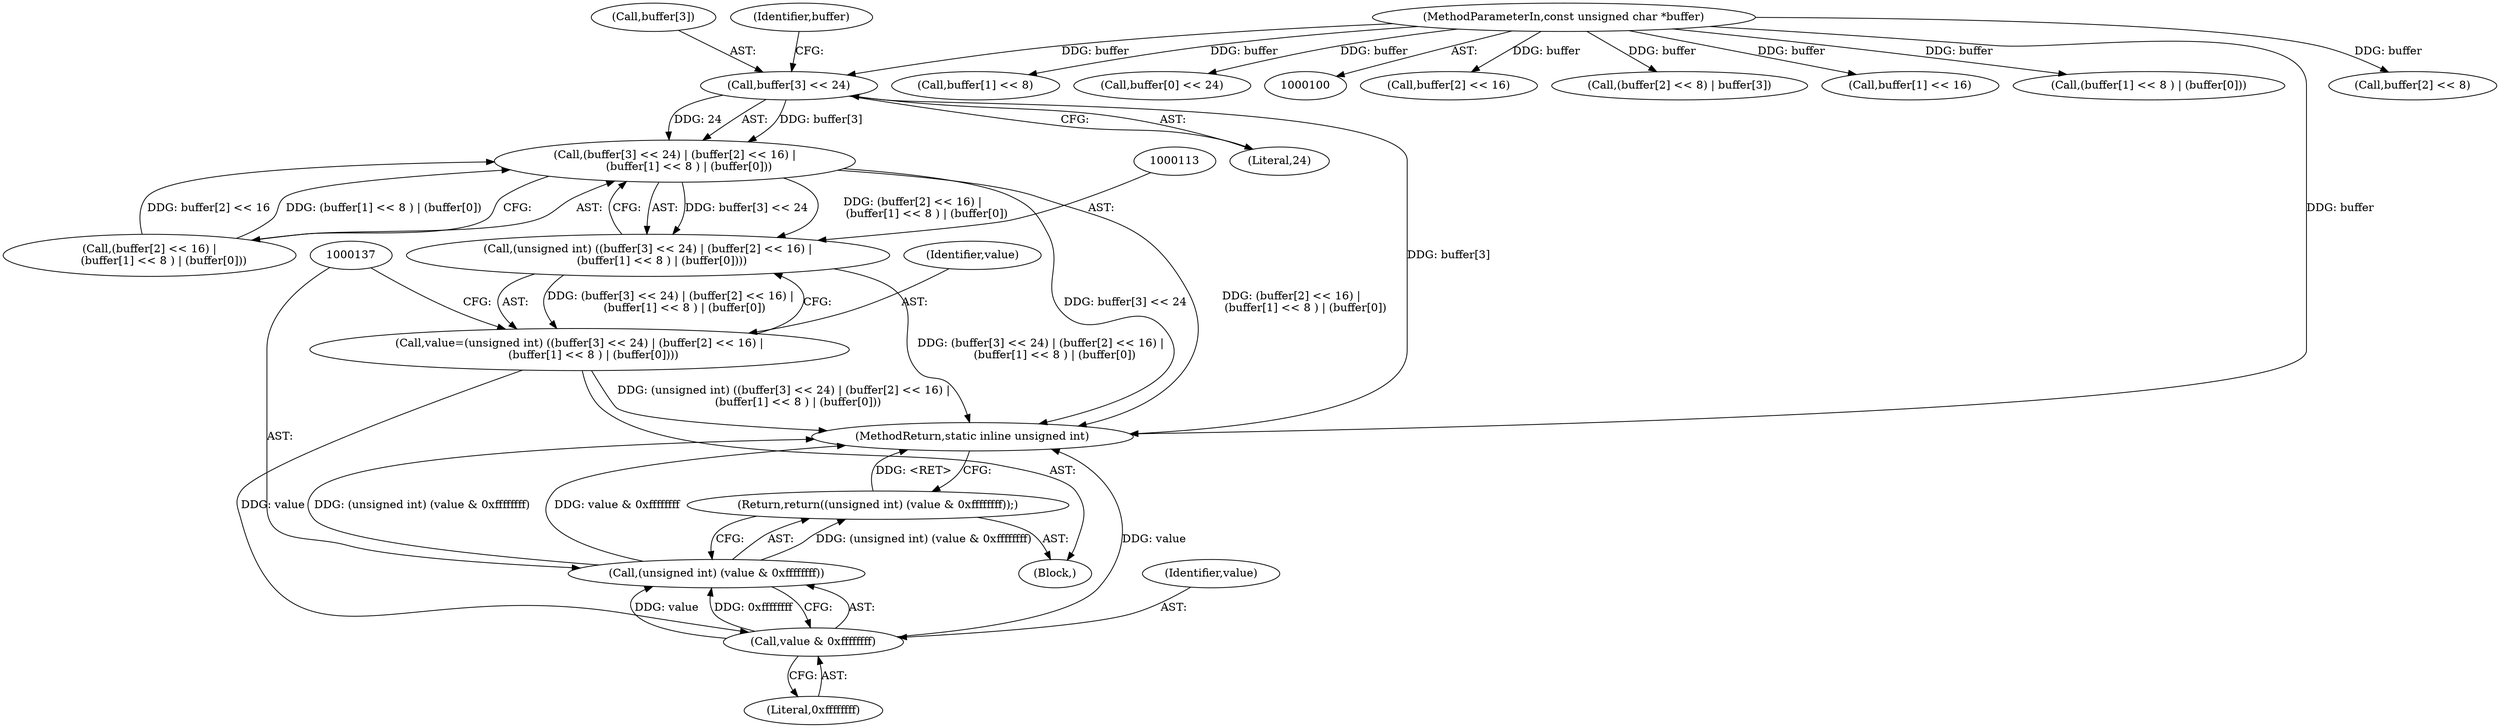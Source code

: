 digraph "1_ImageMagick_d8ab7f046587f2e9f734b687ba7e6e10147c294b_10@array" {
"1000115" [label="(Call,buffer[3] << 24)"];
"1000102" [label="(MethodParameterIn,const unsigned char *buffer)"];
"1000114" [label="(Call,(buffer[3] << 24) | (buffer[2] << 16) |\n        (buffer[1] << 8 ) | (buffer[0]))"];
"1000112" [label="(Call,(unsigned int) ((buffer[3] << 24) | (buffer[2] << 16) |\n        (buffer[1] << 8 ) | (buffer[0])))"];
"1000110" [label="(Call,value=(unsigned int) ((buffer[3] << 24) | (buffer[2] << 16) |\n        (buffer[1] << 8 ) | (buffer[0])))"];
"1000138" [label="(Call,value & 0xffffffff)"];
"1000136" [label="(Call,(unsigned int) (value & 0xffffffff))"];
"1000135" [label="(Return,return((unsigned int) (value & 0xffffffff));)"];
"1000109" [label="(Block,)"];
"1000116" [label="(Call,buffer[3])"];
"1000119" [label="(Literal,24)"];
"1000136" [label="(Call,(unsigned int) (value & 0xffffffff))"];
"1000121" [label="(Call,buffer[2] << 16)"];
"1000139" [label="(Identifier,value)"];
"1000110" [label="(Call,value=(unsigned int) ((buffer[3] << 24) | (buffer[2] << 16) |\n        (buffer[1] << 8 ) | (buffer[0])))"];
"1000140" [label="(Literal,0xffffffff)"];
"1000120" [label="(Call,(buffer[2] << 16) |\n        (buffer[1] << 8 ) | (buffer[0]))"];
"1000102" [label="(MethodParameterIn,const unsigned char *buffer)"];
"1000111" [label="(Identifier,value)"];
"1000135" [label="(Return,return((unsigned int) (value & 0xffffffff));)"];
"1000112" [label="(Call,(unsigned int) ((buffer[3] << 24) | (buffer[2] << 16) |\n        (buffer[1] << 8 ) | (buffer[0])))"];
"1000114" [label="(Call,(buffer[3] << 24) | (buffer[2] << 16) |\n        (buffer[1] << 8 ) | (buffer[0]))"];
"1000157" [label="(Call,(buffer[2] << 8) | buffer[3])"];
"1000138" [label="(Call,value & 0xffffffff)"];
"1000152" [label="(Call,buffer[1] << 16)"];
"1000126" [label="(Call,(buffer[1] << 8 ) | (buffer[0]))"];
"1000123" [label="(Identifier,buffer)"];
"1000115" [label="(Call,buffer[3] << 24)"];
"1000158" [label="(Call,buffer[2] << 8)"];
"1000127" [label="(Call,buffer[1] << 8)"];
"1000146" [label="(Call,buffer[0] << 24)"];
"1000172" [label="(MethodReturn,static inline unsigned int)"];
"1000115" -> "1000114"  [label="AST: "];
"1000115" -> "1000119"  [label="CFG: "];
"1000116" -> "1000115"  [label="AST: "];
"1000119" -> "1000115"  [label="AST: "];
"1000123" -> "1000115"  [label="CFG: "];
"1000115" -> "1000172"  [label="DDG: buffer[3]"];
"1000115" -> "1000114"  [label="DDG: buffer[3]"];
"1000115" -> "1000114"  [label="DDG: 24"];
"1000102" -> "1000115"  [label="DDG: buffer"];
"1000102" -> "1000100"  [label="AST: "];
"1000102" -> "1000172"  [label="DDG: buffer"];
"1000102" -> "1000121"  [label="DDG: buffer"];
"1000102" -> "1000127"  [label="DDG: buffer"];
"1000102" -> "1000126"  [label="DDG: buffer"];
"1000102" -> "1000146"  [label="DDG: buffer"];
"1000102" -> "1000152"  [label="DDG: buffer"];
"1000102" -> "1000158"  [label="DDG: buffer"];
"1000102" -> "1000157"  [label="DDG: buffer"];
"1000114" -> "1000112"  [label="AST: "];
"1000114" -> "1000120"  [label="CFG: "];
"1000120" -> "1000114"  [label="AST: "];
"1000112" -> "1000114"  [label="CFG: "];
"1000114" -> "1000172"  [label="DDG: buffer[3] << 24"];
"1000114" -> "1000172"  [label="DDG: (buffer[2] << 16) |\n        (buffer[1] << 8 ) | (buffer[0])"];
"1000114" -> "1000112"  [label="DDG: buffer[3] << 24"];
"1000114" -> "1000112"  [label="DDG: (buffer[2] << 16) |\n        (buffer[1] << 8 ) | (buffer[0])"];
"1000120" -> "1000114"  [label="DDG: buffer[2] << 16"];
"1000120" -> "1000114"  [label="DDG: (buffer[1] << 8 ) | (buffer[0])"];
"1000112" -> "1000110"  [label="AST: "];
"1000113" -> "1000112"  [label="AST: "];
"1000110" -> "1000112"  [label="CFG: "];
"1000112" -> "1000172"  [label="DDG: (buffer[3] << 24) | (buffer[2] << 16) |\n        (buffer[1] << 8 ) | (buffer[0])"];
"1000112" -> "1000110"  [label="DDG: (buffer[3] << 24) | (buffer[2] << 16) |\n        (buffer[1] << 8 ) | (buffer[0])"];
"1000110" -> "1000109"  [label="AST: "];
"1000111" -> "1000110"  [label="AST: "];
"1000137" -> "1000110"  [label="CFG: "];
"1000110" -> "1000172"  [label="DDG: (unsigned int) ((buffer[3] << 24) | (buffer[2] << 16) |\n        (buffer[1] << 8 ) | (buffer[0]))"];
"1000110" -> "1000138"  [label="DDG: value"];
"1000138" -> "1000136"  [label="AST: "];
"1000138" -> "1000140"  [label="CFG: "];
"1000139" -> "1000138"  [label="AST: "];
"1000140" -> "1000138"  [label="AST: "];
"1000136" -> "1000138"  [label="CFG: "];
"1000138" -> "1000172"  [label="DDG: value"];
"1000138" -> "1000136"  [label="DDG: value"];
"1000138" -> "1000136"  [label="DDG: 0xffffffff"];
"1000136" -> "1000135"  [label="AST: "];
"1000137" -> "1000136"  [label="AST: "];
"1000135" -> "1000136"  [label="CFG: "];
"1000136" -> "1000172"  [label="DDG: (unsigned int) (value & 0xffffffff)"];
"1000136" -> "1000172"  [label="DDG: value & 0xffffffff"];
"1000136" -> "1000135"  [label="DDG: (unsigned int) (value & 0xffffffff)"];
"1000135" -> "1000109"  [label="AST: "];
"1000172" -> "1000135"  [label="CFG: "];
"1000135" -> "1000172"  [label="DDG: <RET>"];
}
